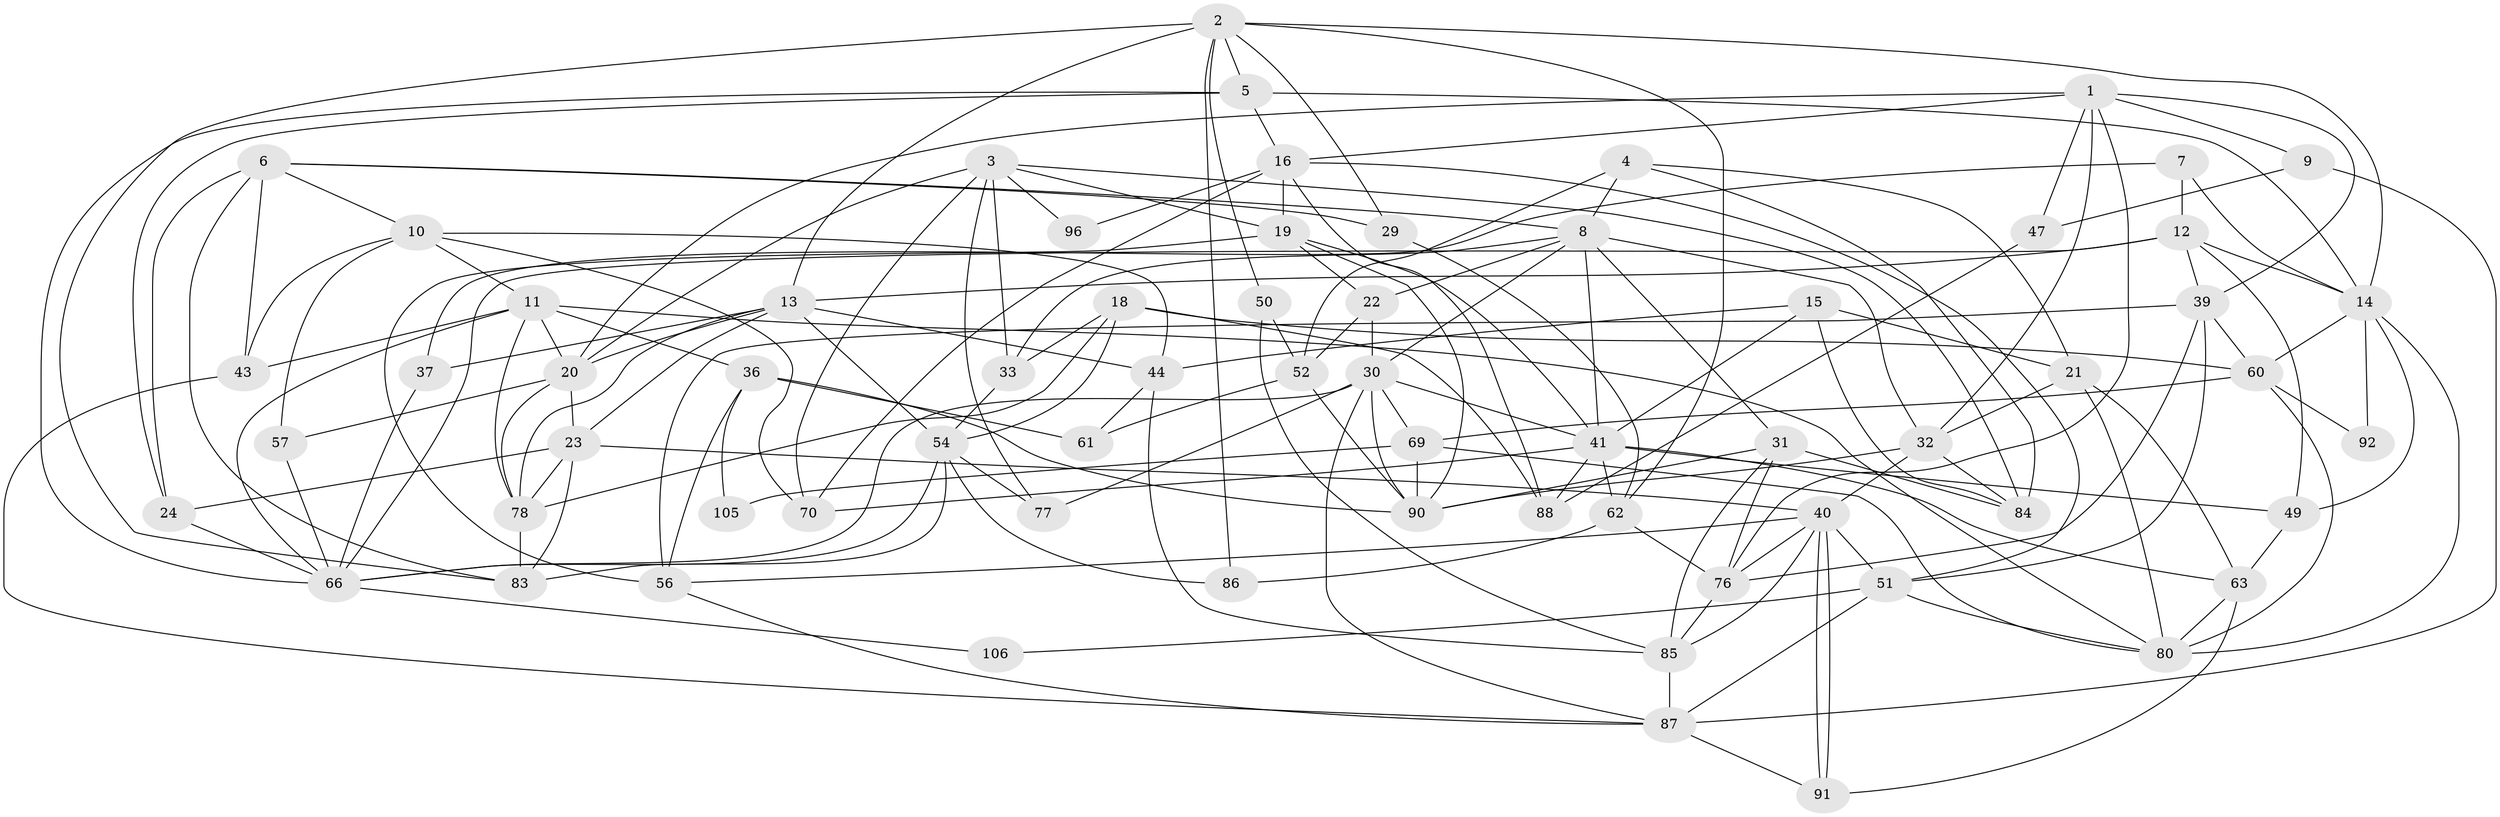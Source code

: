 // original degree distribution, {4: 0.2818181818181818, 8: 0.02727272727272727, 5: 0.23636363636363636, 3: 0.21818181818181817, 2: 0.15454545454545454, 6: 0.06363636363636363, 7: 0.01818181818181818}
// Generated by graph-tools (version 1.1) at 2025/41/03/06/25 10:41:56]
// undirected, 66 vertices, 172 edges
graph export_dot {
graph [start="1"]
  node [color=gray90,style=filled];
  1 [super="+27"];
  2 [super="+42"];
  3 [super="+28"];
  4;
  5 [super="+65"];
  6 [super="+58"];
  7;
  8 [super="+25"];
  9;
  10 [super="+55"];
  11 [super="+109"];
  12 [super="+82"];
  13 [super="+99"];
  14 [super="+73"];
  15 [super="+17"];
  16 [super="+98"];
  18 [super="+34"];
  19 [super="+81"];
  20 [super="+45"];
  21 [super="+46"];
  22;
  23 [super="+75"];
  24 [super="+26"];
  29 [super="+38"];
  30 [super="+74"];
  31 [super="+35"];
  32 [super="+48"];
  33;
  36 [super="+79"];
  37;
  39 [super="+95"];
  40;
  41 [super="+68"];
  43 [super="+53"];
  44;
  47 [super="+64"];
  49;
  50;
  51 [super="+102"];
  52 [super="+110"];
  54 [super="+101"];
  56 [super="+108"];
  57 [super="+59"];
  60 [super="+71"];
  61 [super="+107"];
  62;
  63 [super="+89"];
  66 [super="+67"];
  69 [super="+72"];
  70;
  76;
  77;
  78 [super="+93"];
  80 [super="+97"];
  83;
  84 [super="+94"];
  85 [super="+103"];
  86 [super="+100"];
  87 [super="+104"];
  88;
  90;
  91;
  92;
  96;
  105;
  106;
  1 -- 16;
  1 -- 47;
  1 -- 39;
  1 -- 32;
  1 -- 20;
  1 -- 9;
  1 -- 76;
  2 -- 83;
  2 -- 50;
  2 -- 5;
  2 -- 13;
  2 -- 29;
  2 -- 62;
  2 -- 14;
  2 -- 86;
  3 -- 33;
  3 -- 77;
  3 -- 84;
  3 -- 19;
  3 -- 96;
  3 -- 20;
  3 -- 70;
  4 -- 84;
  4 -- 21;
  4 -- 52;
  4 -- 8;
  5 -- 14;
  5 -- 66;
  5 -- 16;
  5 -- 24;
  6 -- 8;
  6 -- 43;
  6 -- 10;
  6 -- 83;
  6 -- 24;
  6 -- 29;
  7 -- 37;
  7 -- 14;
  7 -- 12;
  8 -- 32;
  8 -- 30;
  8 -- 31;
  8 -- 33;
  8 -- 22;
  8 -- 41;
  9 -- 87;
  9 -- 47;
  10 -- 44;
  10 -- 70;
  10 -- 11;
  10 -- 57;
  10 -- 43;
  11 -- 43;
  11 -- 80;
  11 -- 36;
  11 -- 78;
  11 -- 66;
  11 -- 20;
  12 -- 39;
  12 -- 49;
  12 -- 66;
  12 -- 13;
  12 -- 14;
  13 -- 37 [weight=2];
  13 -- 44;
  13 -- 78;
  13 -- 54;
  13 -- 23;
  13 -- 20;
  14 -- 80;
  14 -- 92;
  14 -- 49;
  14 -- 60;
  15 -- 41;
  15 -- 84;
  15 -- 21;
  15 -- 44;
  16 -- 70;
  16 -- 88;
  16 -- 96;
  16 -- 51;
  16 -- 19;
  18 -- 60;
  18 -- 33;
  18 -- 88;
  18 -- 54;
  18 -- 78;
  19 -- 41;
  19 -- 22;
  19 -- 90;
  19 -- 56;
  20 -- 78;
  20 -- 23;
  20 -- 57;
  21 -- 32;
  21 -- 80;
  21 -- 63;
  22 -- 30;
  22 -- 52;
  23 -- 83;
  23 -- 24 [weight=2];
  23 -- 40;
  23 -- 78;
  24 -- 66;
  29 -- 62;
  30 -- 77;
  30 -- 66;
  30 -- 69;
  30 -- 87;
  30 -- 41;
  30 -- 90;
  31 -- 90;
  31 -- 85;
  31 -- 84;
  31 -- 76;
  32 -- 84;
  32 -- 40;
  32 -- 90;
  33 -- 54;
  36 -- 56;
  36 -- 105;
  36 -- 90;
  36 -- 61;
  37 -- 66;
  39 -- 51;
  39 -- 56;
  39 -- 76;
  39 -- 60 [weight=2];
  40 -- 91;
  40 -- 91;
  40 -- 85;
  40 -- 76;
  40 -- 51;
  40 -- 56;
  41 -- 49;
  41 -- 62;
  41 -- 63;
  41 -- 70;
  41 -- 88;
  43 -- 87;
  44 -- 61;
  44 -- 85;
  47 -- 88;
  49 -- 63;
  50 -- 52;
  50 -- 85;
  51 -- 87;
  51 -- 106;
  51 -- 80;
  52 -- 90;
  52 -- 61;
  54 -- 77;
  54 -- 66;
  54 -- 83;
  54 -- 86;
  56 -- 87;
  57 -- 66;
  60 -- 92;
  60 -- 80;
  60 -- 69;
  62 -- 76;
  62 -- 86;
  63 -- 91;
  63 -- 80;
  66 -- 106;
  69 -- 80;
  69 -- 90;
  69 -- 105;
  76 -- 85;
  78 -- 83;
  85 -- 87;
  87 -- 91;
}
